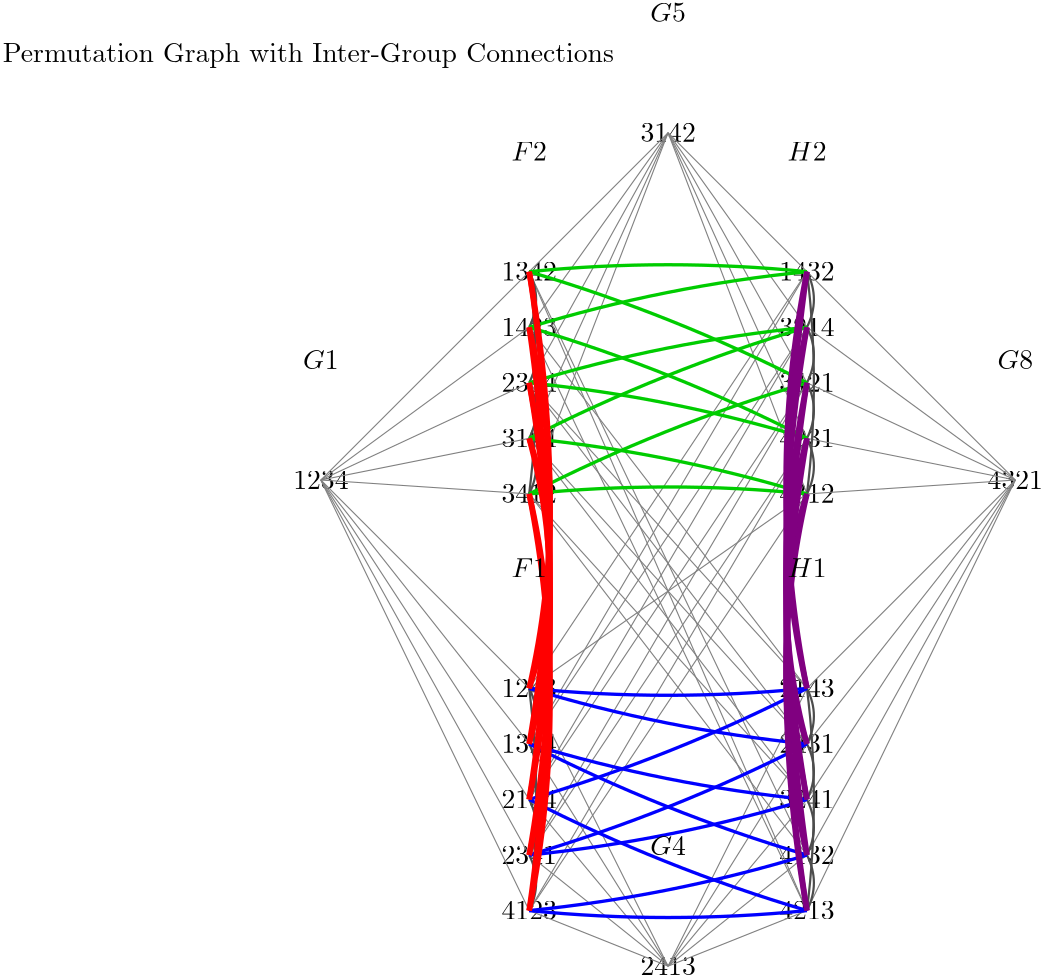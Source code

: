 <?xml version="1.0"?>
<!DOCTYPE ipe SYSTEM "ipe.dtd">
<ipe version="70218" creator="Ipe 7.2.29">
<info created="D:20250131000000" modified="D:20250802085107"/>
<preamble>\usepackage{amsmath}
\usepackage{amssymb}</preamble>
<ipestyle name="basic">
<symbol name="arrow/arc(spx)">
<path stroke="sym-stroke" fill="sym-stroke" pen="sym-pen">
0 0 m
-1 0.333 l
-1 -0.333 l
h
</path>
</symbol>
<pen name="fat" value="1.2"/>
<pen name="heavier" value="0.8"/>
<pen name="ultrafat" value="2"/>
</ipestyle>
<page>
<layer name="alpha"/>
<view layers="alpha" active="alpha"/>
<use layer="alpha" name="mark/circle(sx)" pos="300 375" size="large" stroke="black"/>
<text transformations="translations" pos="300 375" stroke="black" type="label" width="19.925" height="6.42" depth="0" halign="center" valign="center">1243</text>
<use name="mark/circle(sx)" pos="300 355" size="large" stroke="black"/>
<text transformations="translations" pos="300 355" stroke="black" type="label" width="19.925" height="6.42" depth="0" halign="center" valign="center">1324</text>
<use name="mark/circle(sx)" pos="300 335" size="large" stroke="black"/>
<text transformations="translations" pos="300 335" stroke="black" type="label" width="19.925" height="6.42" depth="0" halign="center" valign="center">2134</text>
<use name="mark/circle(sx)" pos="300 315" size="large" stroke="black"/>
<text transformations="translations" pos="300 315" stroke="black" type="label" width="19.925" height="6.42" depth="0" halign="center" valign="center">2341</text>
<use name="mark/circle(sx)" pos="300 295" size="large" stroke="black"/>
<text transformations="translations" pos="300 295" stroke="black" type="label" width="19.925" height="6.42" depth="0" halign="center" valign="center">4123</text>
<use name="mark/circle(sx)" pos="300 525" size="large" stroke="black"/>
<text transformations="translations" pos="300 525" stroke="black" type="label" width="19.925" height="6.42" depth="0" halign="center" valign="center">1342</text>
<use name="mark/circle(sx)" pos="300 505" size="large" stroke="black"/>
<text transformations="translations" pos="300 505" stroke="black" type="label" width="19.925" height="6.42" depth="0" halign="center" valign="center">1423</text>
<use name="mark/circle(sx)" pos="300 485" size="large" stroke="black"/>
<text transformations="translations" pos="300 485" stroke="black" type="label" width="19.925" height="6.42" depth="0" halign="center" valign="center">2314</text>
<use name="mark/circle(sx)" pos="300 465" size="large" stroke="black"/>
<text transformations="translations" pos="300 465" stroke="black" type="label" width="19.925" height="6.42" depth="0" halign="center" valign="center">3124</text>
<use name="mark/circle(sx)" pos="300 445" size="large" stroke="black"/>
<text transformations="translations" pos="300 445" stroke="black" type="label" width="19.925" height="6.42" depth="0" halign="center" valign="center">3412</text>
<use name="mark/circle(sx)" pos="400 375" size="large" stroke="black"/>
<text transformations="translations" pos="400 375" stroke="black" type="label" width="19.925" height="6.42" depth="0" halign="center" valign="center">2143</text>
<use name="mark/circle(sx)" pos="400 355" size="large" stroke="black"/>
<text transformations="translations" pos="400 355" stroke="black" type="label" width="19.925" height="6.42" depth="0" halign="center" valign="center">2431</text>
<use name="mark/circle(sx)" pos="400 335" size="large" stroke="black"/>
<text transformations="translations" pos="400 335" stroke="black" type="label" width="19.925" height="6.42" depth="0" halign="center" valign="center">3241</text>
<use name="mark/circle(sx)" pos="400 315" size="large" stroke="black"/>
<text transformations="translations" pos="400 315" stroke="black" type="label" width="19.925" height="6.42" depth="0" halign="center" valign="center">4132</text>
<use name="mark/circle(sx)" pos="400 295" size="large" stroke="black"/>
<text transformations="translations" pos="400 295" stroke="black" type="label" width="19.925" height="6.42" depth="0" halign="center" valign="center">4213</text>
<use name="mark/circle(sx)" pos="400 525" size="large" stroke="black"/>
<text transformations="translations" pos="400 525" stroke="black" type="label" width="19.925" height="6.42" depth="0" halign="center" valign="center">1432</text>
<use name="mark/circle(sx)" pos="400 505" size="large" stroke="black"/>
<text transformations="translations" pos="400 505" stroke="black" type="label" width="19.925" height="6.42" depth="0" halign="center" valign="center">3214</text>
<use name="mark/circle(sx)" pos="400 485" size="large" stroke="black"/>
<text transformations="translations" pos="400 485" stroke="black" type="label" width="19.925" height="6.42" depth="0" halign="center" valign="center">3421</text>
<use name="mark/circle(sx)" pos="400 465" size="large" stroke="black"/>
<text transformations="translations" pos="400 465" stroke="black" type="label" width="19.925" height="6.42" depth="0" halign="center" valign="center">4231</text>
<use name="mark/circle(sx)" pos="400 445" size="large" stroke="black"/>
<text transformations="translations" pos="400 445" stroke="black" type="label" width="19.925" height="6.42" depth="0" halign="center" valign="center">4312</text>
<use name="mark/circle(sx)" pos="225 450" size="large" stroke="black"/>
<text transformations="translations" pos="225 450" stroke="black" type="label" width="19.925" height="6.42" depth="0" halign="center" valign="center">1234</text>
<use name="mark/circle(sx)" pos="350 275" size="large" stroke="black"/>
<text transformations="translations" pos="350 275" stroke="black" type="label" width="19.925" height="6.42" depth="0" halign="center" valign="center">2413</text>
<use name="mark/circle(sx)" pos="350 575" size="large" stroke="black"/>
<text transformations="translations" pos="350 575" stroke="black" type="label" width="19.925" height="6.42" depth="0" halign="center" valign="center">3142</text>
<use name="mark/circle(sx)" pos="475 450" size="large" stroke="black"/>
<text transformations="translations" pos="475 450" stroke="black" type="label" width="19.925" height="6.42" depth="0" halign="center" valign="center">4321</text>
<path stroke="0.5">
300 375 m
400 525 l
</path>
<path stroke="0.5">
300 375 m
400 445 l
</path>
<path stroke="0.5">
300 375 m
350 275 l
</path>
<path stroke="0.5">
300 375 m
225 450 l
</path>
<path stroke="0.5">
300 355 m
400 525 l
</path>
<path stroke="0.5">
300 355 m
400 505 l
</path>
<path stroke="0.5">
300 355 m
350 275 l
</path>
<path stroke="0.5">
300 355 m
225 450 l
</path>
<path stroke="0.5">
300 335 m
400 505 l
</path>
<path stroke="0.5">
300 335 m
400 485 l
</path>
<path stroke="0.5">
300 335 m
350 275 l
</path>
<path stroke="0.5">
300 335 m
225 450 l
</path>
<path stroke="0.5">
300 315 m
400 485 l
</path>
<path stroke="0.5">
300 315 m
400 465 l
</path>
<path stroke="0.5">
300 315 m
350 275 l
</path>
<path stroke="0.5">
300 315 m
225 450 l
</path>
<path stroke="0.5">
300 295 m
400 465 l
</path>
<path stroke="0.5">
300 295 m
400 445 l
</path>
<path stroke="0.5">
300 295 m
350 275 l
</path>
<path stroke="0.5">
300 295 m
225 450 l
</path>
<path stroke="0.5">
300 525 m
400 315 l
</path>
<path stroke="0.5">
300 525 m
400 295 l
</path>
<path stroke="0.5">
300 525 m
350 575 l
</path>
<path stroke="0.5">
300 525 m
225 450 l
</path>
<path stroke="0.5">
300 505 m
400 375 l
</path>
<path stroke="0.5">
300 505 m
400 295 l
</path>
<path stroke="0.5">
300 505 m
350 575 l
</path>
<path stroke="0.5">
300 505 m
225 450 l
</path>
<path stroke="0.5">
300 485 m
400 375 l
</path>
<path stroke="0.5">
300 485 m
400 355 l
</path>
<path stroke="0.5">
300 485 m
350 575 l
</path>
<path stroke="0.5">
300 485 m
225 450 l
</path>
<path stroke="0.5">
300 465 m
400 355 l
</path>
<path stroke="0.5">
300 465 m
400 335 l
</path>
<path stroke="0.5">
300 465 m
350 575 l
</path>
<path stroke="0.5">
300 465 m
225 450 l
</path>
<path stroke="0.5">
300 445 m
400 335 l
</path>
<path stroke="0.5">
300 445 m
400 315 l
</path>
<path stroke="0.5">
300 445 m
350 575 l
</path>
<path stroke="0.5">
300 445 m
225 450 l
</path>
<path stroke="0.5">
400 375 m
350 275 l
</path>
<path stroke="0.5">
400 375 m
475 450 l
</path>
<path stroke="0.5">
400 355 m
350 275 l
</path>
<path stroke="0.5">
400 355 m
475 450 l
</path>
<path stroke="0.5">
400 335 m
350 275 l
</path>
<path stroke="0.5">
400 335 m
475 450 l
</path>
<path stroke="0.5">
400 315 m
350 275 l
</path>
<path stroke="0.5">
400 315 m
475 450 l
</path>
<path stroke="0.5">
400 295 m
350 275 l
</path>
<path stroke="0.5">
400 295 m
475 450 l
</path>
<path stroke="0.5">
400 525 m
350 575 l
</path>
<path stroke="0.5">
400 525 m
475 450 l
</path>
<path stroke="0.5">
400 505 m
350 575 l
</path>
<path stroke="0.5">
400 505 m
475 450 l
</path>
<path stroke="0.5">
400 485 m
350 575 l
</path>
<path stroke="0.5">
400 485 m
475 450 l
</path>
<path stroke="0.5">
400 465 m
350 575 l
</path>
<path stroke="0.5">
400 465 m
475 450 l
</path>
<path stroke="0.5">
400 445 m
350 575 l
</path>
<path stroke="0.5">
400 445 m
475 450 l
</path>
<path stroke="0.3" pen="heavier">
300 375 m
305 365
300 355 c
</path>
<path stroke="0.3" pen="heavier">
300 375 m
305 335
300 295 c
</path>
<path stroke="0.3" pen="heavier">
300 355 m
305 345
300 335 c
</path>
<path stroke="0.3" pen="heavier">
300 335 m
305 325
300 315 c
</path>
<path stroke="0.3" pen="heavier">
300 315 m
305 305
300 295 c
</path>
<path stroke="0.3" pen="heavier">
300 525 m
305 515
300 505 c
</path>
<path stroke="0.3" pen="heavier">
300 525 m
305 485
300 445 c
</path>
<path stroke="0.3" pen="heavier">
300 505 m
305 495
300 485 c
</path>
<path stroke="0.3" pen="heavier">
300 485 m
305 475
300 465 c
</path>
<path stroke="0.3" pen="heavier">
300 465 m
305 455
300 445 c
</path>
<path stroke="0.3" pen="heavier">
400 375 m
405 365
400 355 c
</path>
<path stroke="0.3" pen="heavier">
400 375 m
405 335
400 295 c
</path>
<path stroke="0.3" pen="heavier">
400 355 m
405 345
400 335 c
</path>
<path stroke="0.3" pen="heavier">
400 335 m
405 325
400 315 c
</path>
<path stroke="0.3" pen="heavier">
400 315 m
405 305
400 295 c
</path>
<path stroke="0.3" pen="heavier">
400 525 m
405 515
400 505 c
</path>
<path stroke="0.3" pen="heavier">
400 525 m
405 485
400 445 c
</path>
<path stroke="0.3" pen="heavier">
400 505 m
405 495
400 485 c
</path>
<path stroke="0.3" pen="heavier">
400 485 m
405 475
400 465 c
</path>
<path stroke="0.3" pen="heavier">
400 465 m
405 455
400 445 c
</path>
<path stroke="0 0 1" pen="fat">
300 375 m
350 370
400 375 c
</path>
<path stroke="0 0 1" pen="fat">
300 375 m
349.019 360.097
400 355 c
</path>
<path stroke="0 0 1" pen="fat">
300 355 m
349.019 340.097
400 335 c
</path>
<path stroke="0 0 1" pen="fat">
300 355 m
348.143 330.358
400 315 c
</path>
<path stroke="0 0 1" pen="fat">
300 335 m
351.857 350.358
400 375 c
</path>
<path stroke="0 0 1" pen="fat">
300 335 m
348.143 310.358
400 295 c
</path>
<path stroke="0 0 1" pen="fat">
300 315 m
351.857 330.358
400 355 c
</path>
<path stroke="0 0 1" pen="fat">
300 315 m
350.981 320.097
400 335 c
</path>
<path stroke="0 0 1" pen="fat">
300 295 m
350.981 300.097
400 315 c
</path>
<path stroke="0 0 1" pen="fat">
300 295 m
350 290
400 295 c
</path>
<path stroke="0 0.8 0" pen="fat">
300 525 m
350 530
400 525 c
</path>
<path stroke="0 0.8 0" pen="fat">
300 525 m
351.857 509.642
400 485 c
</path>
<path stroke="0 0.8 0" pen="fat">
300 505 m
349.019 519.903
400 525 c
</path>
<path stroke="0 0.8 0" pen="fat">
300 505 m
351.857 489.642
400 465 c
</path>
<path stroke="0 0.8 0" pen="fat">
300 485 m
349.019 499.903
400 505 c
</path>
<path stroke="0 0.8 0" pen="fat">
300 485 m
350.981 479.903
400 465 c
</path>
<path stroke="0 0.8 0" pen="fat">
300 465 m
348.143 489.642
400 505 c
</path>
<path stroke="0 0.8 0" pen="fat">
300 465 m
350.981 459.903
400 445 c
</path>
<path stroke="0 0.8 0" pen="fat">
300 445 m
348.143 469.642
400 485 c
</path>
<path stroke="0 0.8 0" pen="fat">
300 445 m
350 450
400 445 c
</path>
<path stroke="1 0 0" pen="ultrafat">
300 375 m
315 440
300 505 c
</path>
<path stroke="1 0 0" pen="ultrafat">
300 375 m
315 420
300 465 c
</path>
<path stroke="1 0 0" pen="ultrafat">
300 355 m
315 440
300 525 c
</path>
<path stroke="1 0 0" pen="ultrafat">
300 355 m
315 410
300 465 c
</path>
<path stroke="1 0 0" pen="ultrafat">
300 335 m
315 430
300 525 c
</path>
<path stroke="1 0 0" pen="ultrafat">
300 335 m
315 410
300 485 c
</path>
<path stroke="1 0 0" pen="ultrafat">
300 315 m
315 400
300 485 c
</path>
<path stroke="1 0 0" pen="ultrafat">
300 315 m
315 380
300 445 c
</path>
<path stroke="1 0 0" pen="ultrafat">
300 295 m
315 400
300 505 c
</path>
<path stroke="1 0 0" pen="ultrafat">
300 295 m
315 370
300 445 c
</path>
<path stroke="0.5 0 0.5" pen="ultrafat">
400 375 m
385 450
400 525 c
</path>
<path stroke="0.5 0 0.5" pen="ultrafat">
400 375 m
385 440
400 505 c
</path>
<path stroke="0.5 0 0.5" pen="ultrafat">
400 355 m
385 410
400 465 c
</path>
<path stroke="0.5 0 0.5" pen="ultrafat">
400 355 m
385 400
400 445 c
</path>
<path stroke="0.5 0 0.5" pen="ultrafat">
400 335 m
385 420
400 505 c
</path>
<path stroke="0.5 0 0.5" pen="ultrafat">
400 335 m
385 410
400 485 c
</path>
<path stroke="0.5 0 0.5" pen="ultrafat">
400 315 m
385 420
400 525 c
</path>
<path stroke="0.5 0 0.5" pen="ultrafat">
400 315 m
385 380
400 445 c
</path>
<path stroke="0.5 0 0.5" pen="ultrafat">
400 295 m
385 390
400 485 c
</path>
<path stroke="0.5 0 0.5" pen="ultrafat">
400 295 m
385 380
400 465 c
</path>
<text transformations="translations" pos="225 490" stroke="black" type="label" width="12.814" height="6.808" depth="0" halign="center" valign="baseline" style="math">G1</text>
<text transformations="translations" pos="300 415" stroke="black" type="label" width="12.772" height="6.808" depth="0" halign="center" valign="baseline" style="math">F1</text>
<text transformations="translations" pos="300 565" stroke="black" type="label" width="12.772" height="6.808" depth="0" halign="center" valign="baseline" style="math">F2</text>
<text transformations="translations" pos="350 315" stroke="black" type="label" width="12.814" height="6.808" depth="0" halign="center" valign="baseline" style="math">G4</text>
<text transformations="translations" pos="350 615" stroke="black" type="label" width="12.814" height="6.808" depth="0" halign="center" valign="baseline" style="math">G5</text>
<text transformations="translations" pos="400 415" stroke="black" type="label" width="14.072" height="6.808" depth="0" halign="center" valign="baseline" style="math">H1</text>
<text transformations="translations" pos="400 565" stroke="black" type="label" width="14.072" height="6.808" depth="0" halign="center" valign="baseline" style="math">H2</text>
<text transformations="translations" pos="475 490" stroke="black" type="label" width="12.814" height="6.808" depth="0" halign="center" valign="baseline" style="math">G8</text>
<text matrix="0 1 -1 0 660.498 300.498" transformations="translations" pos="300 550" stroke="black" type="label" valign="baseline">Permutation Graph with Inter-Group Connections</text>
</page>
</ipe>
